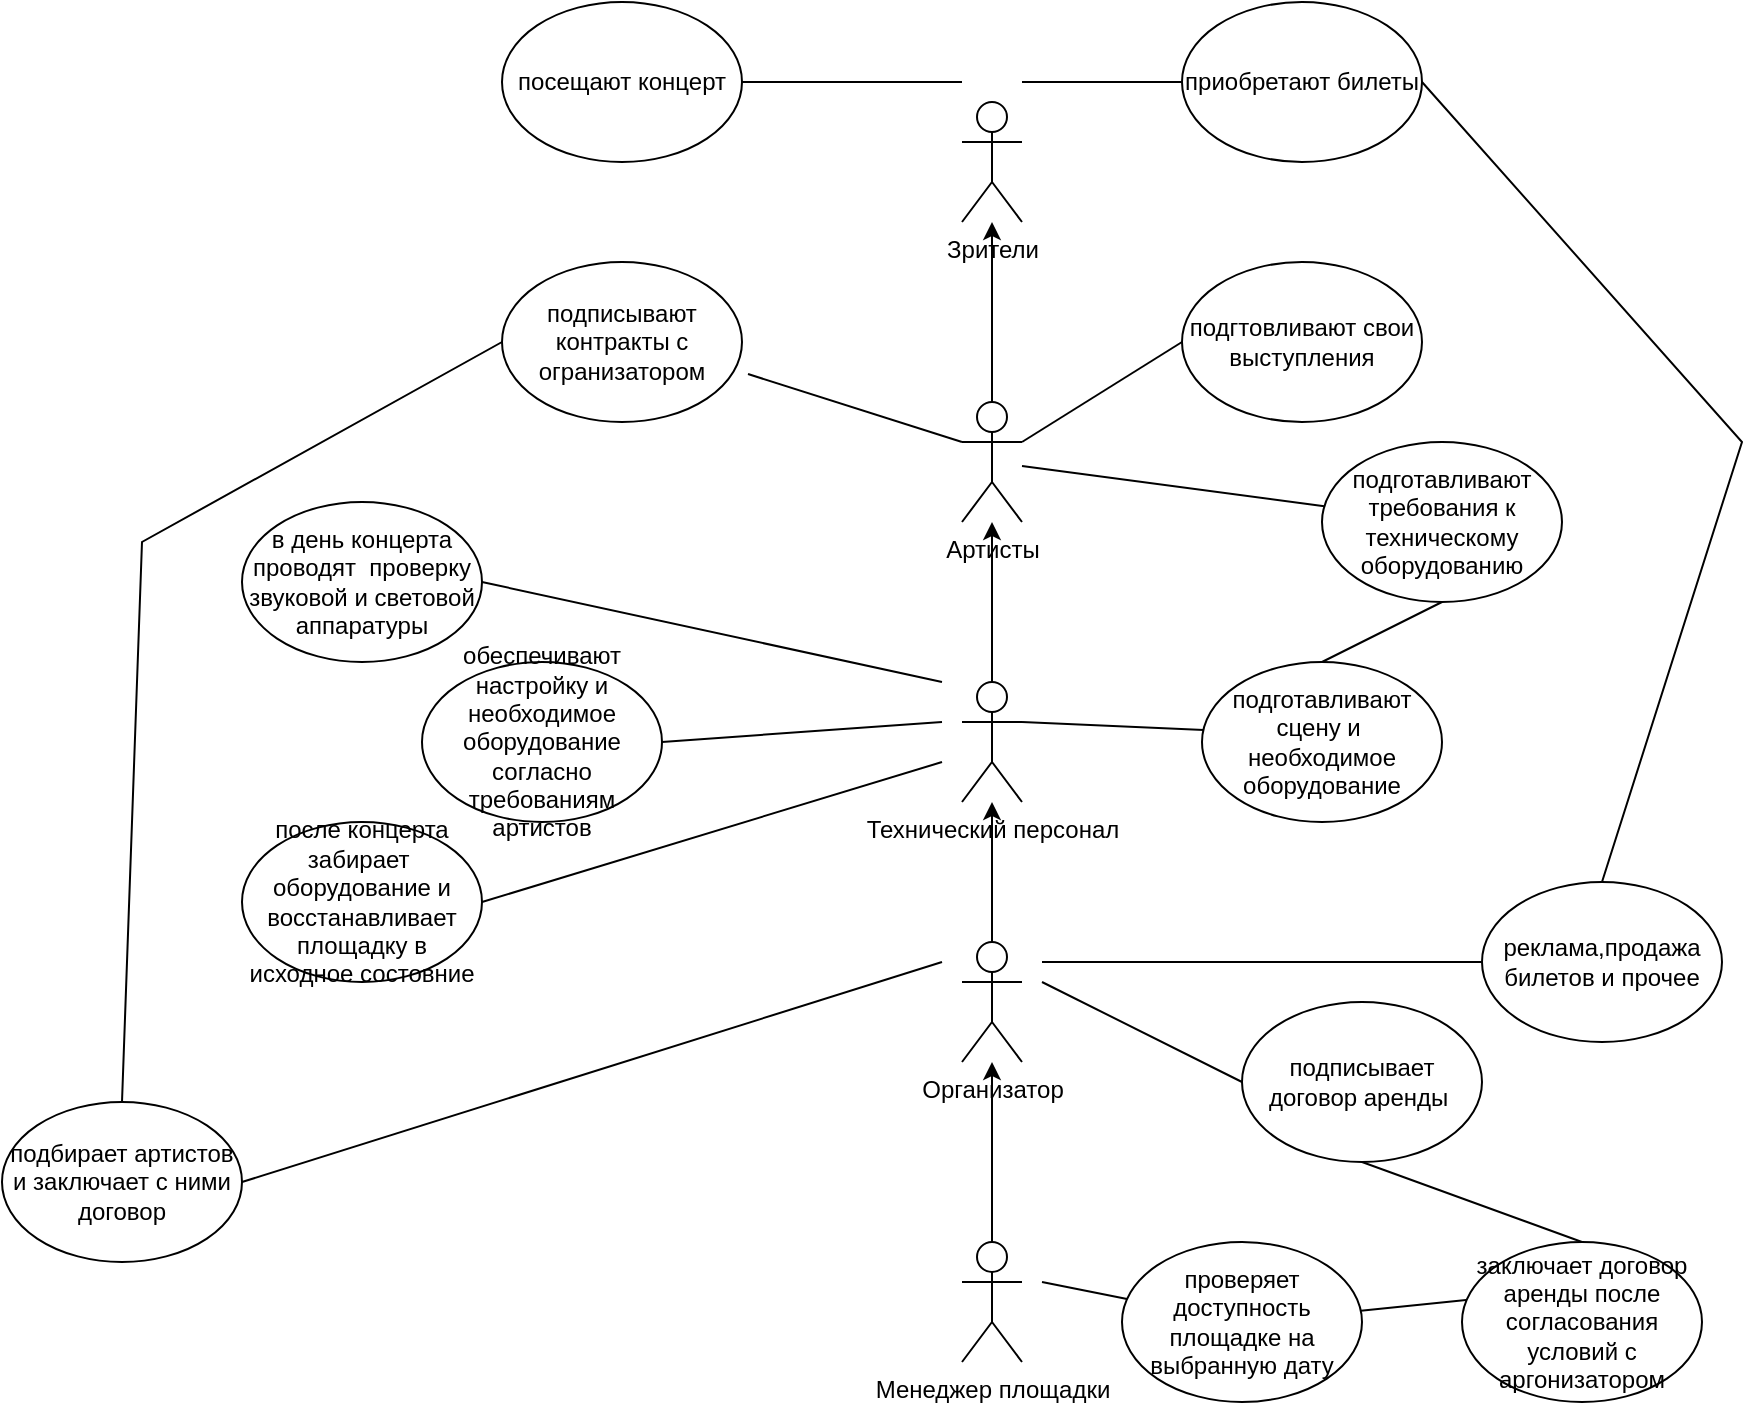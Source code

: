 <mxfile version="21.7.2" type="github">
  <diagram name="Page-1" id="9361dd3d-8414-5efd-6122-117bd74ce7a7">
    <mxGraphModel dx="2033" dy="1118" grid="1" gridSize="10" guides="1" tooltips="1" connect="1" arrows="1" fold="1" page="0" pageScale="1.5" pageWidth="826" pageHeight="1169" background="none" math="0" shadow="0">
      <root>
        <mxCell id="0" />
        <mxCell id="1" parent="0" />
        <mxCell id="GjL1H3NhCASwgGPxyRsR-89" value="Зрители&lt;br&gt;" style="shape=umlActor;verticalLabelPosition=bottom;verticalAlign=top;html=1;" vertex="1" parent="1">
          <mxGeometry x="750" y="70" width="30" height="60" as="geometry" />
        </mxCell>
        <mxCell id="GjL1H3NhCASwgGPxyRsR-109" value="" style="edgeStyle=orthogonalEdgeStyle;rounded=0;orthogonalLoop=1;jettySize=auto;html=1;" edge="1" parent="1" source="GjL1H3NhCASwgGPxyRsR-90" target="GjL1H3NhCASwgGPxyRsR-89">
          <mxGeometry relative="1" as="geometry" />
        </mxCell>
        <mxCell id="GjL1H3NhCASwgGPxyRsR-90" value="Артисты&lt;br&gt;" style="shape=umlActor;verticalLabelPosition=bottom;verticalAlign=top;html=1;outlineConnect=0;" vertex="1" parent="1">
          <mxGeometry x="750" y="220" width="30" height="60" as="geometry" />
        </mxCell>
        <mxCell id="GjL1H3NhCASwgGPxyRsR-108" value="" style="edgeStyle=orthogonalEdgeStyle;rounded=0;orthogonalLoop=1;jettySize=auto;html=1;" edge="1" parent="1" source="GjL1H3NhCASwgGPxyRsR-91" target="GjL1H3NhCASwgGPxyRsR-90">
          <mxGeometry relative="1" as="geometry" />
        </mxCell>
        <mxCell id="GjL1H3NhCASwgGPxyRsR-91" value="Технический персонал" style="shape=umlActor;verticalLabelPosition=bottom;verticalAlign=top;html=1;outlineConnect=0;" vertex="1" parent="1">
          <mxGeometry x="750" y="360" width="30" height="60" as="geometry" />
        </mxCell>
        <mxCell id="GjL1H3NhCASwgGPxyRsR-107" value="" style="edgeStyle=orthogonalEdgeStyle;rounded=0;orthogonalLoop=1;jettySize=auto;html=1;" edge="1" parent="1" source="GjL1H3NhCASwgGPxyRsR-94" target="GjL1H3NhCASwgGPxyRsR-91">
          <mxGeometry relative="1" as="geometry" />
        </mxCell>
        <mxCell id="GjL1H3NhCASwgGPxyRsR-94" value="Организатор&lt;br&gt;" style="shape=umlActor;verticalLabelPosition=bottom;verticalAlign=top;html=1;outlineConnect=0;" vertex="1" parent="1">
          <mxGeometry x="750" y="490" width="30" height="60" as="geometry" />
        </mxCell>
        <mxCell id="GjL1H3NhCASwgGPxyRsR-106" value="" style="edgeStyle=orthogonalEdgeStyle;rounded=0;orthogonalLoop=1;jettySize=auto;html=1;" edge="1" parent="1" source="GjL1H3NhCASwgGPxyRsR-96" target="GjL1H3NhCASwgGPxyRsR-94">
          <mxGeometry relative="1" as="geometry" />
        </mxCell>
        <mxCell id="GjL1H3NhCASwgGPxyRsR-96" value="Менеджер площадки" style="shape=umlActor;verticalLabelPosition=bottom;verticalAlign=top;html=1;outlineConnect=0;" vertex="1" parent="1">
          <mxGeometry x="750" y="640" width="30" height="60" as="geometry" />
        </mxCell>
        <mxCell id="GjL1H3NhCASwgGPxyRsR-99" value="приобретают билеты" style="ellipse;whiteSpace=wrap;html=1;" vertex="1" parent="1">
          <mxGeometry x="860" y="20" width="120" height="80" as="geometry" />
        </mxCell>
        <mxCell id="GjL1H3NhCASwgGPxyRsR-100" value="посещают концерт" style="ellipse;whiteSpace=wrap;html=1;" vertex="1" parent="1">
          <mxGeometry x="520" y="20" width="120" height="80" as="geometry" />
        </mxCell>
        <mxCell id="GjL1H3NhCASwgGPxyRsR-104" value="" style="endArrow=none;html=1;rounded=0;entryX=0;entryY=0.5;entryDx=0;entryDy=0;" edge="1" parent="1" target="GjL1H3NhCASwgGPxyRsR-99">
          <mxGeometry width="50" height="50" relative="1" as="geometry">
            <mxPoint x="780" y="60" as="sourcePoint" />
            <mxPoint x="850" y="30" as="targetPoint" />
          </mxGeometry>
        </mxCell>
        <mxCell id="GjL1H3NhCASwgGPxyRsR-105" value="" style="endArrow=none;html=1;rounded=0;exitX=1;exitY=0.5;exitDx=0;exitDy=0;" edge="1" parent="1" source="GjL1H3NhCASwgGPxyRsR-100">
          <mxGeometry width="50" height="50" relative="1" as="geometry">
            <mxPoint x="670" y="100" as="sourcePoint" />
            <mxPoint x="750" y="60" as="targetPoint" />
          </mxGeometry>
        </mxCell>
        <mxCell id="GjL1H3NhCASwgGPxyRsR-110" value="подгтовливают свои выступления" style="ellipse;whiteSpace=wrap;html=1;" vertex="1" parent="1">
          <mxGeometry x="860" y="150" width="120" height="80" as="geometry" />
        </mxCell>
        <mxCell id="GjL1H3NhCASwgGPxyRsR-111" value="подписывают контракты с огранизатором" style="ellipse;whiteSpace=wrap;html=1;" vertex="1" parent="1">
          <mxGeometry x="520" y="150" width="120" height="80" as="geometry" />
        </mxCell>
        <mxCell id="GjL1H3NhCASwgGPxyRsR-112" value="подготавливают требования к техническому оборудованию" style="ellipse;whiteSpace=wrap;html=1;" vertex="1" parent="1">
          <mxGeometry x="930" y="240" width="120" height="80" as="geometry" />
        </mxCell>
        <mxCell id="GjL1H3NhCASwgGPxyRsR-113" value="подготавливают сцену и&amp;nbsp; необходимое оборудование" style="ellipse;whiteSpace=wrap;html=1;" vertex="1" parent="1">
          <mxGeometry x="870" y="350" width="120" height="80" as="geometry" />
        </mxCell>
        <mxCell id="GjL1H3NhCASwgGPxyRsR-114" value="обеспечивают настройку и необходимое оборудование согласно требованиям артистов" style="ellipse;whiteSpace=wrap;html=1;" vertex="1" parent="1">
          <mxGeometry x="480" y="350" width="120" height="80" as="geometry" />
        </mxCell>
        <mxCell id="GjL1H3NhCASwgGPxyRsR-117" value="в день концерта проводят&amp;nbsp; проверку звуковой и световой аппаратуры" style="ellipse;whiteSpace=wrap;html=1;" vertex="1" parent="1">
          <mxGeometry x="390" y="270" width="120" height="80" as="geometry" />
        </mxCell>
        <mxCell id="GjL1H3NhCASwgGPxyRsR-118" value="после концерта забирает&amp;nbsp; оборудование и восстанавливает площадку в исходное состовние" style="ellipse;whiteSpace=wrap;html=1;" vertex="1" parent="1">
          <mxGeometry x="390" y="430" width="120" height="80" as="geometry" />
        </mxCell>
        <mxCell id="GjL1H3NhCASwgGPxyRsR-119" value="" style="endArrow=none;html=1;rounded=0;exitX=1;exitY=0.5;exitDx=0;exitDy=0;" edge="1" parent="1" source="GjL1H3NhCASwgGPxyRsR-114">
          <mxGeometry width="50" height="50" relative="1" as="geometry">
            <mxPoint x="640" y="415" as="sourcePoint" />
            <mxPoint x="740" y="380" as="targetPoint" />
          </mxGeometry>
        </mxCell>
        <mxCell id="GjL1H3NhCASwgGPxyRsR-121" value="" style="endArrow=none;html=1;rounded=0;exitX=1;exitY=0.5;exitDx=0;exitDy=0;" edge="1" parent="1" source="GjL1H3NhCASwgGPxyRsR-118">
          <mxGeometry width="50" height="50" relative="1" as="geometry">
            <mxPoint x="580" y="490" as="sourcePoint" />
            <mxPoint x="740" y="400" as="targetPoint" />
          </mxGeometry>
        </mxCell>
        <mxCell id="GjL1H3NhCASwgGPxyRsR-123" value="" style="endArrow=none;html=1;rounded=0;exitX=1;exitY=0.5;exitDx=0;exitDy=0;" edge="1" parent="1" source="GjL1H3NhCASwgGPxyRsR-117">
          <mxGeometry width="50" height="50" relative="1" as="geometry">
            <mxPoint x="620" y="360" as="sourcePoint" />
            <mxPoint x="740" y="360" as="targetPoint" />
          </mxGeometry>
        </mxCell>
        <mxCell id="GjL1H3NhCASwgGPxyRsR-124" value="" style="endArrow=none;html=1;rounded=0;exitX=1.025;exitY=0.7;exitDx=0;exitDy=0;exitPerimeter=0;entryX=0;entryY=0.333;entryDx=0;entryDy=0;entryPerimeter=0;" edge="1" parent="1" source="GjL1H3NhCASwgGPxyRsR-111" target="GjL1H3NhCASwgGPxyRsR-90">
          <mxGeometry width="50" height="50" relative="1" as="geometry">
            <mxPoint x="670" y="275" as="sourcePoint" />
            <mxPoint x="720" y="225" as="targetPoint" />
          </mxGeometry>
        </mxCell>
        <mxCell id="GjL1H3NhCASwgGPxyRsR-125" value="" style="endArrow=none;html=1;rounded=0;entryX=0;entryY=0.5;entryDx=0;entryDy=0;" edge="1" parent="1" target="GjL1H3NhCASwgGPxyRsR-110">
          <mxGeometry width="50" height="50" relative="1" as="geometry">
            <mxPoint x="780" y="240" as="sourcePoint" />
            <mxPoint x="830" y="190" as="targetPoint" />
          </mxGeometry>
        </mxCell>
        <mxCell id="GjL1H3NhCASwgGPxyRsR-126" value="" style="endArrow=none;html=1;rounded=0;" edge="1" parent="1" source="GjL1H3NhCASwgGPxyRsR-90" target="GjL1H3NhCASwgGPxyRsR-112">
          <mxGeometry width="50" height="50" relative="1" as="geometry">
            <mxPoint x="800" y="270" as="sourcePoint" />
            <mxPoint x="850" y="220" as="targetPoint" />
          </mxGeometry>
        </mxCell>
        <mxCell id="GjL1H3NhCASwgGPxyRsR-127" value="" style="endArrow=none;html=1;rounded=0;entryX=0.5;entryY=1;entryDx=0;entryDy=0;exitX=0.5;exitY=0;exitDx=0;exitDy=0;" edge="1" parent="1" source="GjL1H3NhCASwgGPxyRsR-113" target="GjL1H3NhCASwgGPxyRsR-112">
          <mxGeometry width="50" height="50" relative="1" as="geometry">
            <mxPoint x="980" y="370" as="sourcePoint" />
            <mxPoint x="1030" y="320" as="targetPoint" />
          </mxGeometry>
        </mxCell>
        <mxCell id="GjL1H3NhCASwgGPxyRsR-128" value="" style="endArrow=none;html=1;rounded=0;entryX=0.008;entryY=0.425;entryDx=0;entryDy=0;entryPerimeter=0;" edge="1" parent="1" target="GjL1H3NhCASwgGPxyRsR-113">
          <mxGeometry width="50" height="50" relative="1" as="geometry">
            <mxPoint x="780" y="380" as="sourcePoint" />
            <mxPoint x="830" y="330" as="targetPoint" />
          </mxGeometry>
        </mxCell>
        <mxCell id="GjL1H3NhCASwgGPxyRsR-129" value="подбирает артистов и заключает с ними договор&lt;br&gt;" style="ellipse;whiteSpace=wrap;html=1;" vertex="1" parent="1">
          <mxGeometry x="270" y="570" width="120" height="80" as="geometry" />
        </mxCell>
        <mxCell id="GjL1H3NhCASwgGPxyRsR-130" value="" style="endArrow=none;html=1;rounded=0;" edge="1" parent="1">
          <mxGeometry width="50" height="50" relative="1" as="geometry">
            <mxPoint x="390" y="610" as="sourcePoint" />
            <mxPoint x="740" y="500" as="targetPoint" />
          </mxGeometry>
        </mxCell>
        <mxCell id="GjL1H3NhCASwgGPxyRsR-131" value="" style="endArrow=none;html=1;rounded=0;entryX=0;entryY=0.5;entryDx=0;entryDy=0;exitX=0.5;exitY=0;exitDx=0;exitDy=0;" edge="1" parent="1" source="GjL1H3NhCASwgGPxyRsR-129" target="GjL1H3NhCASwgGPxyRsR-111">
          <mxGeometry width="50" height="50" relative="1" as="geometry">
            <mxPoint x="320" y="545" as="sourcePoint" />
            <mxPoint x="340" y="50" as="targetPoint" />
            <Array as="points">
              <mxPoint x="340" y="290" />
            </Array>
          </mxGeometry>
        </mxCell>
        <mxCell id="GjL1H3NhCASwgGPxyRsR-132" value="реклама,продажа билетов и прочее" style="ellipse;whiteSpace=wrap;html=1;" vertex="1" parent="1">
          <mxGeometry x="1010" y="460" width="120" height="80" as="geometry" />
        </mxCell>
        <mxCell id="GjL1H3NhCASwgGPxyRsR-133" value="" style="endArrow=none;html=1;rounded=0;entryX=0;entryY=0.5;entryDx=0;entryDy=0;" edge="1" parent="1" target="GjL1H3NhCASwgGPxyRsR-132">
          <mxGeometry width="50" height="50" relative="1" as="geometry">
            <mxPoint x="790" y="500" as="sourcePoint" />
            <mxPoint x="850" y="470" as="targetPoint" />
          </mxGeometry>
        </mxCell>
        <mxCell id="GjL1H3NhCASwgGPxyRsR-134" value="" style="endArrow=none;html=1;rounded=0;entryX=1;entryY=0.5;entryDx=0;entryDy=0;" edge="1" parent="1" target="GjL1H3NhCASwgGPxyRsR-99">
          <mxGeometry width="50" height="50" relative="1" as="geometry">
            <mxPoint x="1070" y="460" as="sourcePoint" />
            <mxPoint x="1120" y="410" as="targetPoint" />
            <Array as="points">
              <mxPoint x="1140" y="240" />
            </Array>
          </mxGeometry>
        </mxCell>
        <mxCell id="GjL1H3NhCASwgGPxyRsR-135" value="подписывает договор аренды&amp;nbsp;" style="ellipse;whiteSpace=wrap;html=1;" vertex="1" parent="1">
          <mxGeometry x="890" y="520" width="120" height="80" as="geometry" />
        </mxCell>
        <mxCell id="GjL1H3NhCASwgGPxyRsR-136" value="" style="endArrow=none;html=1;rounded=0;entryX=0;entryY=0.5;entryDx=0;entryDy=0;" edge="1" parent="1" target="GjL1H3NhCASwgGPxyRsR-135">
          <mxGeometry width="50" height="50" relative="1" as="geometry">
            <mxPoint x="790" y="510" as="sourcePoint" />
            <mxPoint x="850" y="470" as="targetPoint" />
          </mxGeometry>
        </mxCell>
        <mxCell id="GjL1H3NhCASwgGPxyRsR-137" value="проверяет доступность площадке на выбранную дату" style="ellipse;whiteSpace=wrap;html=1;" vertex="1" parent="1">
          <mxGeometry x="830" y="640" width="120" height="80" as="geometry" />
        </mxCell>
        <mxCell id="GjL1H3NhCASwgGPxyRsR-138" value="" style="endArrow=none;html=1;rounded=0;entryX=0.5;entryY=1;entryDx=0;entryDy=0;exitX=0.5;exitY=0;exitDx=0;exitDy=0;" edge="1" parent="1" source="GjL1H3NhCASwgGPxyRsR-141" target="GjL1H3NhCASwgGPxyRsR-135">
          <mxGeometry width="50" height="50" relative="1" as="geometry">
            <mxPoint x="950" y="640" as="sourcePoint" />
            <mxPoint x="850" y="470" as="targetPoint" />
          </mxGeometry>
        </mxCell>
        <mxCell id="GjL1H3NhCASwgGPxyRsR-140" value="" style="endArrow=none;html=1;rounded=0;" edge="1" parent="1" target="GjL1H3NhCASwgGPxyRsR-137">
          <mxGeometry width="50" height="50" relative="1" as="geometry">
            <mxPoint x="790" y="660" as="sourcePoint" />
            <mxPoint x="850" y="470" as="targetPoint" />
          </mxGeometry>
        </mxCell>
        <mxCell id="GjL1H3NhCASwgGPxyRsR-141" value="заключает договор аренды после согласования условий с аргонизатором" style="ellipse;whiteSpace=wrap;html=1;" vertex="1" parent="1">
          <mxGeometry x="1000" y="640" width="120" height="80" as="geometry" />
        </mxCell>
        <mxCell id="GjL1H3NhCASwgGPxyRsR-142" value="" style="endArrow=none;html=1;rounded=0;entryX=0.017;entryY=0.363;entryDx=0;entryDy=0;entryPerimeter=0;" edge="1" parent="1" source="GjL1H3NhCASwgGPxyRsR-137" target="GjL1H3NhCASwgGPxyRsR-141">
          <mxGeometry width="50" height="50" relative="1" as="geometry">
            <mxPoint x="800" y="520" as="sourcePoint" />
            <mxPoint x="850" y="470" as="targetPoint" />
          </mxGeometry>
        </mxCell>
      </root>
    </mxGraphModel>
  </diagram>
</mxfile>
